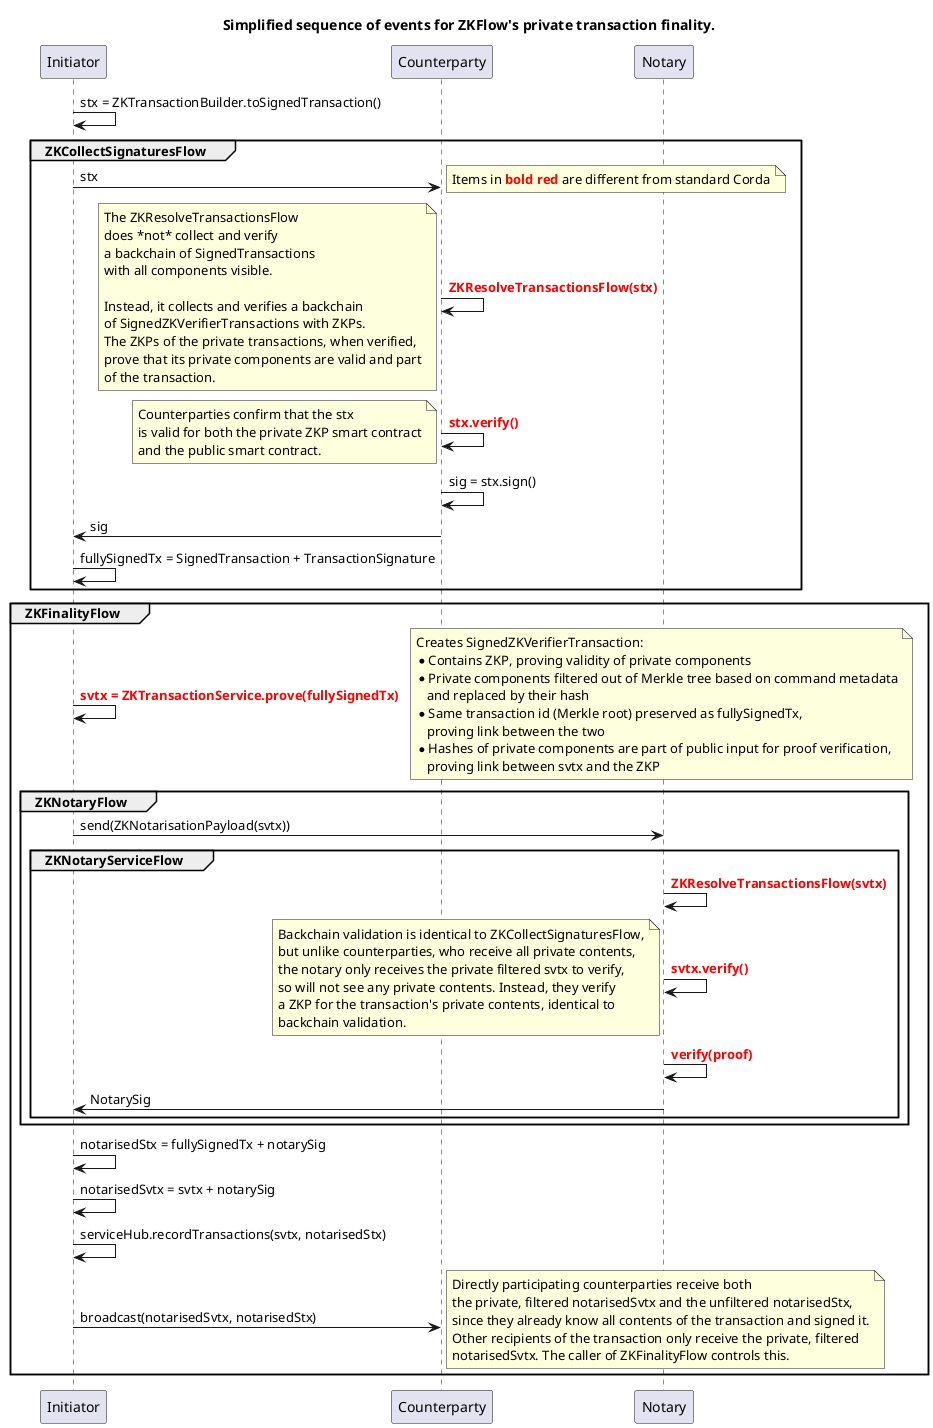 @startuml
title Simplified sequence of events for ZKFlow's private transaction finality.
skinparam backgroundColor white

Init as "Initiator" -> Init: stx = ZKTransactionBuilder.toSignedTransaction()
group ZKCollectSignaturesFlow
    Init -> ctp as "Counterparty": stx
    note right
        Items in <font color=red><b>bold red</b></font> are different from standard Corda
    end note
    ctp -> ctp: <font color=red><b>ZKResolveTransactionsFlow(stx)</b></font>
    note left
        The ZKResolveTransactionsFlow
        does *not* collect and verify
        a backchain of SignedTransactions
        with all components visible.

        Instead, it collects and verifies a backchain
        of SignedZKVerifierTransactions with ZKPs.
        The ZKPs of the private transactions, when verified,
        prove that its private components are valid and part
        of the transaction.
    end note
    ctp -> ctp: <font color=red><b>stx.verify()</b></font>
    note left
        Counterparties confirm that the stx
        is valid for both the private ZKP smart contract
        and the public smart contract.
    end note
    ctp -> ctp: sig = stx.sign()
    ctp -> Init: sig
    Init -> Init: fullySignedTx = SignedTransaction + TransactionSignature
end

group ZKFinalityFlow
    Init -> Init: <font color=red><b>svtx = ZKTransactionService.prove(fullySignedTx)</b></font>
    note right
        Creates SignedZKVerifierTransaction:
        * Contains ZKP, proving validity of private components
        * Private components filtered out of Merkle tree based on command metadata
           and replaced by their hash
        * Same transaction id (Merkle root) preserved as fullySignedTx,
           proving link between the two
        * Hashes of private components are part of public input for proof verification,
           proving link between svtx and the ZKP
    end note
    group ZKNotaryFlow
        Init -> notary as "Notary":  send(ZKNotarisationPayload(svtx))
        group ZKNotaryServiceFlow
            notary -> notary: <font color=red><b>ZKResolveTransactionsFlow(svtx)</b></font>
            notary -> notary: <font color=red><b>svtx.verify()</b></font>
            note left
                Backchain validation is identical to ZKCollectSignaturesFlow,
                but unlike counterparties, who receive all private contents,
                the notary only receives the private filtered svtx to verify,
                so will not see any private contents. Instead, they verify
                a ZKP for the transaction's private contents, identical to
                backchain validation.
            end note
            notary -> notary: <font color=red><b>verify(proof)</b></font>
            notary -> Init: NotarySig
        end
    end
    Init -> Init: notarisedStx = fullySignedTx + notarySig
    Init -> Init: notarisedSvtx = svtx + notarySig
    Init -> Init: serviceHub.recordTransactions(svtx, notarisedStx)
    Init -> ctp: broadcast(notarisedSvtx, notarisedStx)
    note right
        Directly participating counterparties receive both
        the private, filtered notarisedSvtx and the unfiltered notarisedStx,
        since they already know all contents of the transaction and signed it.
        Other recipients of the transaction only receive the private, filtered
        notarisedSvtx. The caller of ZKFinalityFlow controls this.
    end note
end
@enduml